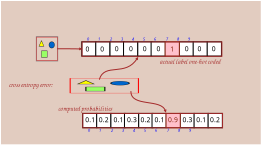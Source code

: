 <?xml version="1.0" encoding="UTF-8"?>
<dia:diagram xmlns:dia="http://www.lysator.liu.se/~alla/dia/">
  <dia:layer name="Arrière-plan" visible="true" connectable="true" active="true">
    <dia:object type="Standard - Box" version="0" id="O0">
      <dia:attribute name="obj_pos">
        <dia:point val="14.032,0.884"/>
      </dia:attribute>
      <dia:attribute name="obj_bb">
        <dia:rectangle val="13.982,0.834;26.971,7.999"/>
      </dia:attribute>
      <dia:attribute name="elem_corner">
        <dia:point val="14.032,0.884"/>
      </dia:attribute>
      <dia:attribute name="elem_width">
        <dia:real val="12.889"/>
      </dia:attribute>
      <dia:attribute name="elem_height">
        <dia:real val="7.066"/>
      </dia:attribute>
      <dia:attribute name="border_color">
        <dia:color val="#e2ccc0ff"/>
      </dia:attribute>
      <dia:attribute name="inner_color">
        <dia:color val="#e2ccc0ff"/>
      </dia:attribute>
      <dia:attribute name="show_background">
        <dia:boolean val="true"/>
      </dia:attribute>
    </dia:object>
    <dia:object type="Standard - Box" version="0" id="O1">
      <dia:attribute name="obj_pos">
        <dia:point val="22.891,2.874"/>
      </dia:attribute>
      <dia:attribute name="obj_bb">
        <dia:rectangle val="22.876,2.859;23.619,3.602"/>
      </dia:attribute>
      <dia:attribute name="elem_corner">
        <dia:point val="22.891,2.874"/>
      </dia:attribute>
      <dia:attribute name="elem_width">
        <dia:real val="0.713"/>
      </dia:attribute>
      <dia:attribute name="elem_height">
        <dia:real val="0.713"/>
      </dia:attribute>
      <dia:attribute name="border_width">
        <dia:real val="0.03"/>
      </dia:attribute>
      <dia:attribute name="show_background">
        <dia:boolean val="true"/>
      </dia:attribute>
      <dia:attribute name="aspect">
        <dia:enum val="2"/>
      </dia:attribute>
    </dia:object>
    <dia:object type="Standard - Image" version="0" id="O2">
      <dia:attribute name="obj_pos">
        <dia:point val="15.761,2.629"/>
      </dia:attribute>
      <dia:attribute name="obj_bb">
        <dia:rectangle val="15.741,2.609;16.824,3.838"/>
      </dia:attribute>
      <dia:attribute name="elem_corner">
        <dia:point val="15.761,2.629"/>
      </dia:attribute>
      <dia:attribute name="elem_width">
        <dia:real val="1.043"/>
      </dia:attribute>
      <dia:attribute name="elem_height">
        <dia:real val="1.19"/>
      </dia:attribute>
      <dia:attribute name="border_width">
        <dia:real val="0.02"/>
      </dia:attribute>
      <dia:attribute name="border_color">
        <dia:color val="#8a8787ff"/>
      </dia:attribute>
      <dia:attribute name="draw_border">
        <dia:boolean val="true"/>
      </dia:attribute>
      <dia:attribute name="keep_aspect">
        <dia:boolean val="true"/>
      </dia:attribute>
      <dia:attribute name="file">
        <dia:string>#/home/jlc/work/ENSAM/Math-Info/APP2_new/Cours/images/six.png#</dia:string>
      </dia:attribute>
    </dia:object>
    <dia:object type="Standard - Box" version="0" id="O3">
      <dia:attribute name="obj_pos">
        <dia:point val="18.02,2.874"/>
      </dia:attribute>
      <dia:attribute name="obj_bb">
        <dia:rectangle val="18.005,2.859;18.747,3.602"/>
      </dia:attribute>
      <dia:attribute name="elem_corner">
        <dia:point val="18.02,2.874"/>
      </dia:attribute>
      <dia:attribute name="elem_width">
        <dia:real val="0.713"/>
      </dia:attribute>
      <dia:attribute name="elem_height">
        <dia:real val="0.713"/>
      </dia:attribute>
      <dia:attribute name="border_width">
        <dia:real val="0.03"/>
      </dia:attribute>
      <dia:attribute name="show_background">
        <dia:boolean val="true"/>
      </dia:attribute>
      <dia:attribute name="aspect">
        <dia:enum val="2"/>
      </dia:attribute>
    </dia:object>
    <dia:object type="Standard - Text" version="1" id="O4">
      <dia:attribute name="obj_pos">
        <dia:point val="18.208,3.353"/>
      </dia:attribute>
      <dia:attribute name="obj_bb">
        <dia:rectangle val="18.208,3.039;18.423,3.433"/>
      </dia:attribute>
      <dia:attribute name="text">
        <dia:composite type="text">
          <dia:attribute name="string">
            <dia:string>#0#</dia:string>
          </dia:attribute>
          <dia:attribute name="font">
            <dia:font family="sans" style="0" name="Helvetica"/>
          </dia:attribute>
          <dia:attribute name="height">
            <dia:real val="0.423"/>
          </dia:attribute>
          <dia:attribute name="pos">
            <dia:point val="18.208,3.353"/>
          </dia:attribute>
          <dia:attribute name="color">
            <dia:color val="#000000ff"/>
          </dia:attribute>
          <dia:attribute name="alignment">
            <dia:enum val="0"/>
          </dia:attribute>
        </dia:composite>
      </dia:attribute>
      <dia:attribute name="valign">
        <dia:enum val="3"/>
      </dia:attribute>
    </dia:object>
    <dia:object type="Standard - Box" version="0" id="O5">
      <dia:attribute name="obj_pos">
        <dia:point val="18.72,2.874"/>
      </dia:attribute>
      <dia:attribute name="obj_bb">
        <dia:rectangle val="18.705,2.859;19.448,3.602"/>
      </dia:attribute>
      <dia:attribute name="elem_corner">
        <dia:point val="18.72,2.874"/>
      </dia:attribute>
      <dia:attribute name="elem_width">
        <dia:real val="0.713"/>
      </dia:attribute>
      <dia:attribute name="elem_height">
        <dia:real val="0.713"/>
      </dia:attribute>
      <dia:attribute name="border_width">
        <dia:real val="0.03"/>
      </dia:attribute>
      <dia:attribute name="show_background">
        <dia:boolean val="true"/>
      </dia:attribute>
      <dia:attribute name="aspect">
        <dia:enum val="2"/>
      </dia:attribute>
    </dia:object>
    <dia:object type="Standard - Box" version="0" id="O6">
      <dia:attribute name="obj_pos">
        <dia:point val="19.432,2.874"/>
      </dia:attribute>
      <dia:attribute name="obj_bb">
        <dia:rectangle val="19.417,2.859;20.16,3.602"/>
      </dia:attribute>
      <dia:attribute name="elem_corner">
        <dia:point val="19.432,2.874"/>
      </dia:attribute>
      <dia:attribute name="elem_width">
        <dia:real val="0.713"/>
      </dia:attribute>
      <dia:attribute name="elem_height">
        <dia:real val="0.713"/>
      </dia:attribute>
      <dia:attribute name="border_width">
        <dia:real val="0.03"/>
      </dia:attribute>
      <dia:attribute name="show_background">
        <dia:boolean val="true"/>
      </dia:attribute>
      <dia:attribute name="aspect">
        <dia:enum val="2"/>
      </dia:attribute>
    </dia:object>
    <dia:object type="Standard - Box" version="0" id="O7">
      <dia:attribute name="obj_pos">
        <dia:point val="20.109,2.874"/>
      </dia:attribute>
      <dia:attribute name="obj_bb">
        <dia:rectangle val="20.094,2.859;20.837,3.602"/>
      </dia:attribute>
      <dia:attribute name="elem_corner">
        <dia:point val="20.109,2.874"/>
      </dia:attribute>
      <dia:attribute name="elem_width">
        <dia:real val="0.713"/>
      </dia:attribute>
      <dia:attribute name="elem_height">
        <dia:real val="0.713"/>
      </dia:attribute>
      <dia:attribute name="border_width">
        <dia:real val="0.03"/>
      </dia:attribute>
      <dia:attribute name="show_background">
        <dia:boolean val="true"/>
      </dia:attribute>
      <dia:attribute name="aspect">
        <dia:enum val="2"/>
      </dia:attribute>
    </dia:object>
    <dia:object type="Standard - Box" version="0" id="O8">
      <dia:attribute name="obj_pos">
        <dia:point val="20.821,2.874"/>
      </dia:attribute>
      <dia:attribute name="obj_bb">
        <dia:rectangle val="20.806,2.859;21.549,3.602"/>
      </dia:attribute>
      <dia:attribute name="elem_corner">
        <dia:point val="20.821,2.874"/>
      </dia:attribute>
      <dia:attribute name="elem_width">
        <dia:real val="0.713"/>
      </dia:attribute>
      <dia:attribute name="elem_height">
        <dia:real val="0.713"/>
      </dia:attribute>
      <dia:attribute name="border_width">
        <dia:real val="0.03"/>
      </dia:attribute>
      <dia:attribute name="show_background">
        <dia:boolean val="true"/>
      </dia:attribute>
      <dia:attribute name="aspect">
        <dia:enum val="2"/>
      </dia:attribute>
    </dia:object>
    <dia:object type="Standard - Box" version="0" id="O9">
      <dia:attribute name="obj_pos">
        <dia:point val="21.487,2.874"/>
      </dia:attribute>
      <dia:attribute name="obj_bb">
        <dia:rectangle val="21.472,2.859;22.215,3.602"/>
      </dia:attribute>
      <dia:attribute name="elem_corner">
        <dia:point val="21.487,2.874"/>
      </dia:attribute>
      <dia:attribute name="elem_width">
        <dia:real val="0.713"/>
      </dia:attribute>
      <dia:attribute name="elem_height">
        <dia:real val="0.713"/>
      </dia:attribute>
      <dia:attribute name="border_width">
        <dia:real val="0.03"/>
      </dia:attribute>
      <dia:attribute name="show_background">
        <dia:boolean val="true"/>
      </dia:attribute>
      <dia:attribute name="aspect">
        <dia:enum val="2"/>
      </dia:attribute>
    </dia:object>
    <dia:object type="Standard - Box" version="0" id="O10">
      <dia:attribute name="obj_pos">
        <dia:point val="22.187,2.874"/>
      </dia:attribute>
      <dia:attribute name="obj_bb">
        <dia:rectangle val="22.172,2.859;22.915,3.602"/>
      </dia:attribute>
      <dia:attribute name="elem_corner">
        <dia:point val="22.187,2.874"/>
      </dia:attribute>
      <dia:attribute name="elem_width">
        <dia:real val="0.713"/>
      </dia:attribute>
      <dia:attribute name="elem_height">
        <dia:real val="0.713"/>
      </dia:attribute>
      <dia:attribute name="border_width">
        <dia:real val="0.03"/>
      </dia:attribute>
      <dia:attribute name="border_color">
        <dia:color val="#86250fff"/>
      </dia:attribute>
      <dia:attribute name="inner_color">
        <dia:color val="#ffc0cbff"/>
      </dia:attribute>
      <dia:attribute name="show_background">
        <dia:boolean val="true"/>
      </dia:attribute>
      <dia:attribute name="aspect">
        <dia:enum val="2"/>
      </dia:attribute>
    </dia:object>
    <dia:object type="Standard - Text" version="1" id="O11">
      <dia:attribute name="obj_pos">
        <dia:point val="22.444,3.353"/>
      </dia:attribute>
      <dia:attribute name="obj_bb">
        <dia:rectangle val="22.444,3.039;22.659,3.433"/>
      </dia:attribute>
      <dia:attribute name="text">
        <dia:composite type="text">
          <dia:attribute name="string">
            <dia:string>#1#</dia:string>
          </dia:attribute>
          <dia:attribute name="font">
            <dia:font family="sans" style="0" name="Helvetica"/>
          </dia:attribute>
          <dia:attribute name="height">
            <dia:real val="0.423"/>
          </dia:attribute>
          <dia:attribute name="pos">
            <dia:point val="22.444,3.353"/>
          </dia:attribute>
          <dia:attribute name="color">
            <dia:color val="#86250fff"/>
          </dia:attribute>
          <dia:attribute name="alignment">
            <dia:enum val="0"/>
          </dia:attribute>
        </dia:composite>
      </dia:attribute>
      <dia:attribute name="valign">
        <dia:enum val="3"/>
      </dia:attribute>
    </dia:object>
    <dia:object type="Standard - Box" version="0" id="O12">
      <dia:attribute name="obj_pos">
        <dia:point val="23.59,2.874"/>
      </dia:attribute>
      <dia:attribute name="obj_bb">
        <dia:rectangle val="23.575,2.859;24.318,3.602"/>
      </dia:attribute>
      <dia:attribute name="elem_corner">
        <dia:point val="23.59,2.874"/>
      </dia:attribute>
      <dia:attribute name="elem_width">
        <dia:real val="0.713"/>
      </dia:attribute>
      <dia:attribute name="elem_height">
        <dia:real val="0.713"/>
      </dia:attribute>
      <dia:attribute name="border_width">
        <dia:real val="0.03"/>
      </dia:attribute>
      <dia:attribute name="show_background">
        <dia:boolean val="true"/>
      </dia:attribute>
      <dia:attribute name="aspect">
        <dia:enum val="2"/>
      </dia:attribute>
    </dia:object>
    <dia:object type="Standard - Box" version="0" id="O13">
      <dia:attribute name="obj_pos">
        <dia:point val="24.291,2.874"/>
      </dia:attribute>
      <dia:attribute name="obj_bb">
        <dia:rectangle val="24.276,2.859;25.018,3.602"/>
      </dia:attribute>
      <dia:attribute name="elem_corner">
        <dia:point val="24.291,2.874"/>
      </dia:attribute>
      <dia:attribute name="elem_width">
        <dia:real val="0.713"/>
      </dia:attribute>
      <dia:attribute name="elem_height">
        <dia:real val="0.713"/>
      </dia:attribute>
      <dia:attribute name="border_width">
        <dia:real val="0.03"/>
      </dia:attribute>
      <dia:attribute name="show_background">
        <dia:boolean val="true"/>
      </dia:attribute>
      <dia:attribute name="aspect">
        <dia:enum val="2"/>
      </dia:attribute>
    </dia:object>
    <dia:object type="Standard - Box" version="0" id="O14">
      <dia:attribute name="obj_pos">
        <dia:point val="22.937,6.455"/>
      </dia:attribute>
      <dia:attribute name="obj_bb">
        <dia:rectangle val="22.922,6.44;23.665,7.183"/>
      </dia:attribute>
      <dia:attribute name="elem_corner">
        <dia:point val="22.937,6.455"/>
      </dia:attribute>
      <dia:attribute name="elem_width">
        <dia:real val="0.713"/>
      </dia:attribute>
      <dia:attribute name="elem_height">
        <dia:real val="0.713"/>
      </dia:attribute>
      <dia:attribute name="border_width">
        <dia:real val="0.03"/>
      </dia:attribute>
      <dia:attribute name="show_background">
        <dia:boolean val="true"/>
      </dia:attribute>
      <dia:attribute name="aspect">
        <dia:enum val="2"/>
      </dia:attribute>
    </dia:object>
    <dia:object type="Standard - Box" version="0" id="O15">
      <dia:attribute name="obj_pos">
        <dia:point val="18.065,6.455"/>
      </dia:attribute>
      <dia:attribute name="obj_bb">
        <dia:rectangle val="18.05,6.44;18.793,7.183"/>
      </dia:attribute>
      <dia:attribute name="elem_corner">
        <dia:point val="18.065,6.455"/>
      </dia:attribute>
      <dia:attribute name="elem_width">
        <dia:real val="0.713"/>
      </dia:attribute>
      <dia:attribute name="elem_height">
        <dia:real val="0.713"/>
      </dia:attribute>
      <dia:attribute name="border_width">
        <dia:real val="0.03"/>
      </dia:attribute>
      <dia:attribute name="show_background">
        <dia:boolean val="true"/>
      </dia:attribute>
      <dia:attribute name="aspect">
        <dia:enum val="2"/>
      </dia:attribute>
    </dia:object>
    <dia:object type="Standard - Box" version="0" id="O16">
      <dia:attribute name="obj_pos">
        <dia:point val="18.766,6.455"/>
      </dia:attribute>
      <dia:attribute name="obj_bb">
        <dia:rectangle val="18.751,6.44;19.494,7.183"/>
      </dia:attribute>
      <dia:attribute name="elem_corner">
        <dia:point val="18.766,6.455"/>
      </dia:attribute>
      <dia:attribute name="elem_width">
        <dia:real val="0.713"/>
      </dia:attribute>
      <dia:attribute name="elem_height">
        <dia:real val="0.713"/>
      </dia:attribute>
      <dia:attribute name="border_width">
        <dia:real val="0.03"/>
      </dia:attribute>
      <dia:attribute name="show_background">
        <dia:boolean val="true"/>
      </dia:attribute>
      <dia:attribute name="aspect">
        <dia:enum val="2"/>
      </dia:attribute>
    </dia:object>
    <dia:object type="Standard - Box" version="0" id="O17">
      <dia:attribute name="obj_pos">
        <dia:point val="19.477,6.455"/>
      </dia:attribute>
      <dia:attribute name="obj_bb">
        <dia:rectangle val="19.462,6.44;20.205,7.183"/>
      </dia:attribute>
      <dia:attribute name="elem_corner">
        <dia:point val="19.477,6.455"/>
      </dia:attribute>
      <dia:attribute name="elem_width">
        <dia:real val="0.713"/>
      </dia:attribute>
      <dia:attribute name="elem_height">
        <dia:real val="0.713"/>
      </dia:attribute>
      <dia:attribute name="border_width">
        <dia:real val="0.03"/>
      </dia:attribute>
      <dia:attribute name="show_background">
        <dia:boolean val="true"/>
      </dia:attribute>
      <dia:attribute name="aspect">
        <dia:enum val="2"/>
      </dia:attribute>
    </dia:object>
    <dia:object type="Standard - Box" version="0" id="O18">
      <dia:attribute name="obj_pos">
        <dia:point val="20.155,6.455"/>
      </dia:attribute>
      <dia:attribute name="obj_bb">
        <dia:rectangle val="20.14,6.44;20.883,7.183"/>
      </dia:attribute>
      <dia:attribute name="elem_corner">
        <dia:point val="20.155,6.455"/>
      </dia:attribute>
      <dia:attribute name="elem_width">
        <dia:real val="0.713"/>
      </dia:attribute>
      <dia:attribute name="elem_height">
        <dia:real val="0.713"/>
      </dia:attribute>
      <dia:attribute name="border_width">
        <dia:real val="0.03"/>
      </dia:attribute>
      <dia:attribute name="show_background">
        <dia:boolean val="true"/>
      </dia:attribute>
      <dia:attribute name="aspect">
        <dia:enum val="2"/>
      </dia:attribute>
    </dia:object>
    <dia:object type="Standard - Box" version="0" id="O19">
      <dia:attribute name="obj_pos">
        <dia:point val="20.867,6.455"/>
      </dia:attribute>
      <dia:attribute name="obj_bb">
        <dia:rectangle val="20.852,6.44;21.595,7.183"/>
      </dia:attribute>
      <dia:attribute name="elem_corner">
        <dia:point val="20.867,6.455"/>
      </dia:attribute>
      <dia:attribute name="elem_width">
        <dia:real val="0.713"/>
      </dia:attribute>
      <dia:attribute name="elem_height">
        <dia:real val="0.713"/>
      </dia:attribute>
      <dia:attribute name="border_width">
        <dia:real val="0.03"/>
      </dia:attribute>
      <dia:attribute name="show_background">
        <dia:boolean val="true"/>
      </dia:attribute>
      <dia:attribute name="aspect">
        <dia:enum val="2"/>
      </dia:attribute>
    </dia:object>
    <dia:object type="Standard - Box" version="0" id="O20">
      <dia:attribute name="obj_pos">
        <dia:point val="21.533,6.455"/>
      </dia:attribute>
      <dia:attribute name="obj_bb">
        <dia:rectangle val="21.518,6.44;22.261,7.183"/>
      </dia:attribute>
      <dia:attribute name="elem_corner">
        <dia:point val="21.533,6.455"/>
      </dia:attribute>
      <dia:attribute name="elem_width">
        <dia:real val="0.713"/>
      </dia:attribute>
      <dia:attribute name="elem_height">
        <dia:real val="0.713"/>
      </dia:attribute>
      <dia:attribute name="border_width">
        <dia:real val="0.03"/>
      </dia:attribute>
      <dia:attribute name="show_background">
        <dia:boolean val="true"/>
      </dia:attribute>
      <dia:attribute name="aspect">
        <dia:enum val="2"/>
      </dia:attribute>
    </dia:object>
    <dia:object type="Standard - Box" version="0" id="O21">
      <dia:attribute name="obj_pos">
        <dia:point val="22.233,6.455"/>
      </dia:attribute>
      <dia:attribute name="obj_bb">
        <dia:rectangle val="22.218,6.44;22.961,7.183"/>
      </dia:attribute>
      <dia:attribute name="elem_corner">
        <dia:point val="22.233,6.455"/>
      </dia:attribute>
      <dia:attribute name="elem_width">
        <dia:real val="0.713"/>
      </dia:attribute>
      <dia:attribute name="elem_height">
        <dia:real val="0.713"/>
      </dia:attribute>
      <dia:attribute name="border_width">
        <dia:real val="0.03"/>
      </dia:attribute>
      <dia:attribute name="border_color">
        <dia:color val="#86250fff"/>
      </dia:attribute>
      <dia:attribute name="inner_color">
        <dia:color val="#ffc0cbff"/>
      </dia:attribute>
      <dia:attribute name="show_background">
        <dia:boolean val="true"/>
      </dia:attribute>
      <dia:attribute name="aspect">
        <dia:enum val="2"/>
      </dia:attribute>
    </dia:object>
    <dia:object type="Standard - Box" version="0" id="O22">
      <dia:attribute name="obj_pos">
        <dia:point val="23.636,6.455"/>
      </dia:attribute>
      <dia:attribute name="obj_bb">
        <dia:rectangle val="23.621,6.44;24.364,7.183"/>
      </dia:attribute>
      <dia:attribute name="elem_corner">
        <dia:point val="23.636,6.455"/>
      </dia:attribute>
      <dia:attribute name="elem_width">
        <dia:real val="0.713"/>
      </dia:attribute>
      <dia:attribute name="elem_height">
        <dia:real val="0.713"/>
      </dia:attribute>
      <dia:attribute name="border_width">
        <dia:real val="0.03"/>
      </dia:attribute>
      <dia:attribute name="show_background">
        <dia:boolean val="true"/>
      </dia:attribute>
      <dia:attribute name="aspect">
        <dia:enum val="2"/>
      </dia:attribute>
    </dia:object>
    <dia:object type="Standard - Box" version="0" id="O23">
      <dia:attribute name="obj_pos">
        <dia:point val="24.337,6.455"/>
      </dia:attribute>
      <dia:attribute name="obj_bb">
        <dia:rectangle val="24.322,6.44;25.064,7.183"/>
      </dia:attribute>
      <dia:attribute name="elem_corner">
        <dia:point val="24.337,6.455"/>
      </dia:attribute>
      <dia:attribute name="elem_width">
        <dia:real val="0.713"/>
      </dia:attribute>
      <dia:attribute name="elem_height">
        <dia:real val="0.713"/>
      </dia:attribute>
      <dia:attribute name="border_width">
        <dia:real val="0.03"/>
      </dia:attribute>
      <dia:attribute name="show_background">
        <dia:boolean val="true"/>
      </dia:attribute>
      <dia:attribute name="aspect">
        <dia:enum val="2"/>
      </dia:attribute>
    </dia:object>
    <dia:object type="Standard - Text" version="1" id="O24">
      <dia:attribute name="obj_pos">
        <dia:point val="18.947,3.36"/>
      </dia:attribute>
      <dia:attribute name="obj_bb">
        <dia:rectangle val="18.947,3.046;19.162,3.44"/>
      </dia:attribute>
      <dia:attribute name="text">
        <dia:composite type="text">
          <dia:attribute name="string">
            <dia:string>#0#</dia:string>
          </dia:attribute>
          <dia:attribute name="font">
            <dia:font family="sans" style="0" name="Helvetica"/>
          </dia:attribute>
          <dia:attribute name="height">
            <dia:real val="0.423"/>
          </dia:attribute>
          <dia:attribute name="pos">
            <dia:point val="18.947,3.36"/>
          </dia:attribute>
          <dia:attribute name="color">
            <dia:color val="#000000ff"/>
          </dia:attribute>
          <dia:attribute name="alignment">
            <dia:enum val="0"/>
          </dia:attribute>
        </dia:composite>
      </dia:attribute>
      <dia:attribute name="valign">
        <dia:enum val="3"/>
      </dia:attribute>
    </dia:object>
    <dia:object type="Standard - Text" version="1" id="O25">
      <dia:attribute name="obj_pos">
        <dia:point val="19.67,3.349"/>
      </dia:attribute>
      <dia:attribute name="obj_bb">
        <dia:rectangle val="19.67,3.034;19.885,3.428"/>
      </dia:attribute>
      <dia:attribute name="text">
        <dia:composite type="text">
          <dia:attribute name="string">
            <dia:string>#0#</dia:string>
          </dia:attribute>
          <dia:attribute name="font">
            <dia:font family="sans" style="0" name="Helvetica"/>
          </dia:attribute>
          <dia:attribute name="height">
            <dia:real val="0.423"/>
          </dia:attribute>
          <dia:attribute name="pos">
            <dia:point val="19.67,3.349"/>
          </dia:attribute>
          <dia:attribute name="color">
            <dia:color val="#000000ff"/>
          </dia:attribute>
          <dia:attribute name="alignment">
            <dia:enum val="0"/>
          </dia:attribute>
        </dia:composite>
      </dia:attribute>
      <dia:attribute name="valign">
        <dia:enum val="3"/>
      </dia:attribute>
    </dia:object>
    <dia:object type="Standard - Text" version="1" id="O26">
      <dia:attribute name="obj_pos">
        <dia:point val="20.381,3.349"/>
      </dia:attribute>
      <dia:attribute name="obj_bb">
        <dia:rectangle val="20.381,3.034;20.596,3.428"/>
      </dia:attribute>
      <dia:attribute name="text">
        <dia:composite type="text">
          <dia:attribute name="string">
            <dia:string>#0#</dia:string>
          </dia:attribute>
          <dia:attribute name="font">
            <dia:font family="sans" style="0" name="Helvetica"/>
          </dia:attribute>
          <dia:attribute name="height">
            <dia:real val="0.423"/>
          </dia:attribute>
          <dia:attribute name="pos">
            <dia:point val="20.381,3.349"/>
          </dia:attribute>
          <dia:attribute name="color">
            <dia:color val="#000000ff"/>
          </dia:attribute>
          <dia:attribute name="alignment">
            <dia:enum val="0"/>
          </dia:attribute>
        </dia:composite>
      </dia:attribute>
      <dia:attribute name="valign">
        <dia:enum val="3"/>
      </dia:attribute>
    </dia:object>
    <dia:object type="Standard - Text" version="1" id="O27">
      <dia:attribute name="obj_pos">
        <dia:point val="21.07,3.349"/>
      </dia:attribute>
      <dia:attribute name="obj_bb">
        <dia:rectangle val="21.07,3.034;21.285,3.428"/>
      </dia:attribute>
      <dia:attribute name="text">
        <dia:composite type="text">
          <dia:attribute name="string">
            <dia:string>#0#</dia:string>
          </dia:attribute>
          <dia:attribute name="font">
            <dia:font family="sans" style="0" name="Helvetica"/>
          </dia:attribute>
          <dia:attribute name="height">
            <dia:real val="0.423"/>
          </dia:attribute>
          <dia:attribute name="pos">
            <dia:point val="21.07,3.349"/>
          </dia:attribute>
          <dia:attribute name="color">
            <dia:color val="#000000ff"/>
          </dia:attribute>
          <dia:attribute name="alignment">
            <dia:enum val="0"/>
          </dia:attribute>
        </dia:composite>
      </dia:attribute>
      <dia:attribute name="valign">
        <dia:enum val="3"/>
      </dia:attribute>
    </dia:object>
    <dia:object type="Standard - Text" version="1" id="O28">
      <dia:attribute name="obj_pos">
        <dia:point val="21.759,3.349"/>
      </dia:attribute>
      <dia:attribute name="obj_bb">
        <dia:rectangle val="21.759,3.034;21.974,3.428"/>
      </dia:attribute>
      <dia:attribute name="text">
        <dia:composite type="text">
          <dia:attribute name="string">
            <dia:string>#0#</dia:string>
          </dia:attribute>
          <dia:attribute name="font">
            <dia:font family="sans" style="0" name="Helvetica"/>
          </dia:attribute>
          <dia:attribute name="height">
            <dia:real val="0.423"/>
          </dia:attribute>
          <dia:attribute name="pos">
            <dia:point val="21.759,3.349"/>
          </dia:attribute>
          <dia:attribute name="color">
            <dia:color val="#000000ff"/>
          </dia:attribute>
          <dia:attribute name="alignment">
            <dia:enum val="0"/>
          </dia:attribute>
        </dia:composite>
      </dia:attribute>
      <dia:attribute name="valign">
        <dia:enum val="3"/>
      </dia:attribute>
    </dia:object>
    <dia:object type="Standard - Text" version="1" id="O29">
      <dia:attribute name="obj_pos">
        <dia:point val="23.17,3.349"/>
      </dia:attribute>
      <dia:attribute name="obj_bb">
        <dia:rectangle val="23.17,3.034;23.385,3.428"/>
      </dia:attribute>
      <dia:attribute name="text">
        <dia:composite type="text">
          <dia:attribute name="string">
            <dia:string>#0#</dia:string>
          </dia:attribute>
          <dia:attribute name="font">
            <dia:font family="sans" style="0" name="Helvetica"/>
          </dia:attribute>
          <dia:attribute name="height">
            <dia:real val="0.423"/>
          </dia:attribute>
          <dia:attribute name="pos">
            <dia:point val="23.17,3.349"/>
          </dia:attribute>
          <dia:attribute name="color">
            <dia:color val="#000000ff"/>
          </dia:attribute>
          <dia:attribute name="alignment">
            <dia:enum val="0"/>
          </dia:attribute>
        </dia:composite>
      </dia:attribute>
      <dia:attribute name="valign">
        <dia:enum val="3"/>
      </dia:attribute>
    </dia:object>
    <dia:object type="Standard - Text" version="1" id="O30">
      <dia:attribute name="obj_pos">
        <dia:point val="23.813,3.349"/>
      </dia:attribute>
      <dia:attribute name="obj_bb">
        <dia:rectangle val="23.813,3.034;24.028,3.428"/>
      </dia:attribute>
      <dia:attribute name="text">
        <dia:composite type="text">
          <dia:attribute name="string">
            <dia:string>#0#</dia:string>
          </dia:attribute>
          <dia:attribute name="font">
            <dia:font family="sans" style="0" name="Helvetica"/>
          </dia:attribute>
          <dia:attribute name="height">
            <dia:real val="0.423"/>
          </dia:attribute>
          <dia:attribute name="pos">
            <dia:point val="23.813,3.349"/>
          </dia:attribute>
          <dia:attribute name="color">
            <dia:color val="#000000ff"/>
          </dia:attribute>
          <dia:attribute name="alignment">
            <dia:enum val="0"/>
          </dia:attribute>
        </dia:composite>
      </dia:attribute>
      <dia:attribute name="valign">
        <dia:enum val="3"/>
      </dia:attribute>
    </dia:object>
    <dia:object type="Standard - Text" version="1" id="O31">
      <dia:attribute name="obj_pos">
        <dia:point val="24.525,3.349"/>
      </dia:attribute>
      <dia:attribute name="obj_bb">
        <dia:rectangle val="24.525,3.034;24.74,3.428"/>
      </dia:attribute>
      <dia:attribute name="text">
        <dia:composite type="text">
          <dia:attribute name="string">
            <dia:string>#0#</dia:string>
          </dia:attribute>
          <dia:attribute name="font">
            <dia:font family="sans" style="0" name="Helvetica"/>
          </dia:attribute>
          <dia:attribute name="height">
            <dia:real val="0.423"/>
          </dia:attribute>
          <dia:attribute name="pos">
            <dia:point val="24.525,3.349"/>
          </dia:attribute>
          <dia:attribute name="color">
            <dia:color val="#000000ff"/>
          </dia:attribute>
          <dia:attribute name="alignment">
            <dia:enum val="0"/>
          </dia:attribute>
        </dia:composite>
      </dia:attribute>
      <dia:attribute name="valign">
        <dia:enum val="3"/>
      </dia:attribute>
    </dia:object>
    <dia:object type="Standard - Text" version="1" id="O32">
      <dia:attribute name="obj_pos">
        <dia:point val="18.191,6.896"/>
      </dia:attribute>
      <dia:attribute name="obj_bb">
        <dia:rectangle val="18.191,6.581;18.728,6.976"/>
      </dia:attribute>
      <dia:attribute name="text">
        <dia:composite type="text">
          <dia:attribute name="string">
            <dia:string>#0.1#</dia:string>
          </dia:attribute>
          <dia:attribute name="font">
            <dia:font family="sans" style="0" name="Helvetica"/>
          </dia:attribute>
          <dia:attribute name="height">
            <dia:real val="0.423"/>
          </dia:attribute>
          <dia:attribute name="pos">
            <dia:point val="18.191,6.896"/>
          </dia:attribute>
          <dia:attribute name="color">
            <dia:color val="#000000ff"/>
          </dia:attribute>
          <dia:attribute name="alignment">
            <dia:enum val="0"/>
          </dia:attribute>
        </dia:composite>
      </dia:attribute>
      <dia:attribute name="valign">
        <dia:enum val="3"/>
      </dia:attribute>
    </dia:object>
    <dia:object type="Standard - Text" version="1" id="O33">
      <dia:attribute name="obj_pos">
        <dia:point val="19.612,6.896"/>
      </dia:attribute>
      <dia:attribute name="obj_bb">
        <dia:rectangle val="19.612,6.581;20.15,6.976"/>
      </dia:attribute>
      <dia:attribute name="text">
        <dia:composite type="text">
          <dia:attribute name="string">
            <dia:string>#0.1#</dia:string>
          </dia:attribute>
          <dia:attribute name="font">
            <dia:font family="sans" style="0" name="Helvetica"/>
          </dia:attribute>
          <dia:attribute name="height">
            <dia:real val="0.423"/>
          </dia:attribute>
          <dia:attribute name="pos">
            <dia:point val="19.612,6.896"/>
          </dia:attribute>
          <dia:attribute name="color">
            <dia:color val="#000000ff"/>
          </dia:attribute>
          <dia:attribute name="alignment">
            <dia:enum val="0"/>
          </dia:attribute>
        </dia:composite>
      </dia:attribute>
      <dia:attribute name="valign">
        <dia:enum val="3"/>
      </dia:attribute>
    </dia:object>
    <dia:object type="Standard - Text" version="1" id="O34">
      <dia:attribute name="obj_pos">
        <dia:point val="18.867,6.896"/>
      </dia:attribute>
      <dia:attribute name="obj_bb">
        <dia:rectangle val="18.867,6.581;19.405,6.976"/>
      </dia:attribute>
      <dia:attribute name="text">
        <dia:composite type="text">
          <dia:attribute name="string">
            <dia:string>#0.2#</dia:string>
          </dia:attribute>
          <dia:attribute name="font">
            <dia:font family="sans" style="0" name="Helvetica"/>
          </dia:attribute>
          <dia:attribute name="height">
            <dia:real val="0.423"/>
          </dia:attribute>
          <dia:attribute name="pos">
            <dia:point val="18.867,6.896"/>
          </dia:attribute>
          <dia:attribute name="color">
            <dia:color val="#000000ff"/>
          </dia:attribute>
          <dia:attribute name="alignment">
            <dia:enum val="0"/>
          </dia:attribute>
        </dia:composite>
      </dia:attribute>
      <dia:attribute name="valign">
        <dia:enum val="3"/>
      </dia:attribute>
    </dia:object>
    <dia:object type="Standard - Text" version="1" id="O35">
      <dia:attribute name="obj_pos">
        <dia:point val="20.277,6.896"/>
      </dia:attribute>
      <dia:attribute name="obj_bb">
        <dia:rectangle val="20.277,6.581;20.815,6.976"/>
      </dia:attribute>
      <dia:attribute name="text">
        <dia:composite type="text">
          <dia:attribute name="string">
            <dia:string>#0.3#</dia:string>
          </dia:attribute>
          <dia:attribute name="font">
            <dia:font family="sans" style="0" name="Helvetica"/>
          </dia:attribute>
          <dia:attribute name="height">
            <dia:real val="0.423"/>
          </dia:attribute>
          <dia:attribute name="pos">
            <dia:point val="20.277,6.896"/>
          </dia:attribute>
          <dia:attribute name="color">
            <dia:color val="#000000ff"/>
          </dia:attribute>
          <dia:attribute name="alignment">
            <dia:enum val="0"/>
          </dia:attribute>
        </dia:composite>
      </dia:attribute>
      <dia:attribute name="valign">
        <dia:enum val="3"/>
      </dia:attribute>
    </dia:object>
    <dia:object type="Standard - Text" version="1" id="O36">
      <dia:attribute name="obj_pos">
        <dia:point val="23.051,6.891"/>
      </dia:attribute>
      <dia:attribute name="obj_bb">
        <dia:rectangle val="23.051,6.576;23.588,6.971"/>
      </dia:attribute>
      <dia:attribute name="text">
        <dia:composite type="text">
          <dia:attribute name="string">
            <dia:string>#0.3#</dia:string>
          </dia:attribute>
          <dia:attribute name="font">
            <dia:font family="sans" style="0" name="Helvetica"/>
          </dia:attribute>
          <dia:attribute name="height">
            <dia:real val="0.423"/>
          </dia:attribute>
          <dia:attribute name="pos">
            <dia:point val="23.051,6.891"/>
          </dia:attribute>
          <dia:attribute name="color">
            <dia:color val="#000000ff"/>
          </dia:attribute>
          <dia:attribute name="alignment">
            <dia:enum val="0"/>
          </dia:attribute>
        </dia:composite>
      </dia:attribute>
      <dia:attribute name="valign">
        <dia:enum val="3"/>
      </dia:attribute>
    </dia:object>
    <dia:object type="Standard - Text" version="1" id="O37">
      <dia:attribute name="obj_pos">
        <dia:point val="20.953,6.891"/>
      </dia:attribute>
      <dia:attribute name="obj_bb">
        <dia:rectangle val="20.953,6.576;21.491,6.971"/>
      </dia:attribute>
      <dia:attribute name="text">
        <dia:composite type="text">
          <dia:attribute name="string">
            <dia:string>#0.2#</dia:string>
          </dia:attribute>
          <dia:attribute name="font">
            <dia:font family="sans" style="0" name="Helvetica"/>
          </dia:attribute>
          <dia:attribute name="height">
            <dia:real val="0.423"/>
          </dia:attribute>
          <dia:attribute name="pos">
            <dia:point val="20.953,6.891"/>
          </dia:attribute>
          <dia:attribute name="color">
            <dia:color val="#000000ff"/>
          </dia:attribute>
          <dia:attribute name="alignment">
            <dia:enum val="0"/>
          </dia:attribute>
        </dia:composite>
      </dia:attribute>
      <dia:attribute name="valign">
        <dia:enum val="3"/>
      </dia:attribute>
    </dia:object>
    <dia:object type="Standard - Text" version="1" id="O38">
      <dia:attribute name="obj_pos">
        <dia:point val="21.653,6.891"/>
      </dia:attribute>
      <dia:attribute name="obj_bb">
        <dia:rectangle val="21.653,6.576;22.19,6.971"/>
      </dia:attribute>
      <dia:attribute name="text">
        <dia:composite type="text">
          <dia:attribute name="string">
            <dia:string>#0.1#</dia:string>
          </dia:attribute>
          <dia:attribute name="font">
            <dia:font family="sans" style="0" name="Helvetica"/>
          </dia:attribute>
          <dia:attribute name="height">
            <dia:real val="0.423"/>
          </dia:attribute>
          <dia:attribute name="pos">
            <dia:point val="21.653,6.891"/>
          </dia:attribute>
          <dia:attribute name="color">
            <dia:color val="#000000ff"/>
          </dia:attribute>
          <dia:attribute name="alignment">
            <dia:enum val="0"/>
          </dia:attribute>
        </dia:composite>
      </dia:attribute>
      <dia:attribute name="valign">
        <dia:enum val="3"/>
      </dia:attribute>
    </dia:object>
    <dia:object type="Standard - Text" version="1" id="O39">
      <dia:attribute name="obj_pos">
        <dia:point val="23.739,6.891"/>
      </dia:attribute>
      <dia:attribute name="obj_bb">
        <dia:rectangle val="23.739,6.576;24.276,6.971"/>
      </dia:attribute>
      <dia:attribute name="text">
        <dia:composite type="text">
          <dia:attribute name="string">
            <dia:string>#0.1#</dia:string>
          </dia:attribute>
          <dia:attribute name="font">
            <dia:font family="sans" style="0" name="Helvetica"/>
          </dia:attribute>
          <dia:attribute name="height">
            <dia:real val="0.423"/>
          </dia:attribute>
          <dia:attribute name="pos">
            <dia:point val="23.739,6.891"/>
          </dia:attribute>
          <dia:attribute name="color">
            <dia:color val="#000000ff"/>
          </dia:attribute>
          <dia:attribute name="alignment">
            <dia:enum val="0"/>
          </dia:attribute>
        </dia:composite>
      </dia:attribute>
      <dia:attribute name="valign">
        <dia:enum val="3"/>
      </dia:attribute>
    </dia:object>
    <dia:object type="Standard - Text" version="1" id="O40">
      <dia:attribute name="obj_pos">
        <dia:point val="24.438,6.896"/>
      </dia:attribute>
      <dia:attribute name="obj_bb">
        <dia:rectangle val="24.438,6.581;24.976,6.976"/>
      </dia:attribute>
      <dia:attribute name="text">
        <dia:composite type="text">
          <dia:attribute name="string">
            <dia:string>#0.2#</dia:string>
          </dia:attribute>
          <dia:attribute name="font">
            <dia:font family="sans" style="0" name="Helvetica"/>
          </dia:attribute>
          <dia:attribute name="height">
            <dia:real val="0.423"/>
          </dia:attribute>
          <dia:attribute name="pos">
            <dia:point val="24.438,6.896"/>
          </dia:attribute>
          <dia:attribute name="color">
            <dia:color val="#000000ff"/>
          </dia:attribute>
          <dia:attribute name="alignment">
            <dia:enum val="0"/>
          </dia:attribute>
        </dia:composite>
      </dia:attribute>
      <dia:attribute name="valign">
        <dia:enum val="3"/>
      </dia:attribute>
    </dia:object>
    <dia:object type="Standard - Text" version="1" id="O41">
      <dia:attribute name="obj_pos">
        <dia:point val="22.33,6.896"/>
      </dia:attribute>
      <dia:attribute name="obj_bb">
        <dia:rectangle val="22.33,6.581;22.867,6.976"/>
      </dia:attribute>
      <dia:attribute name="text">
        <dia:composite type="text">
          <dia:attribute name="string">
            <dia:string>#0.9#</dia:string>
          </dia:attribute>
          <dia:attribute name="font">
            <dia:font family="sans" style="0" name="Helvetica"/>
          </dia:attribute>
          <dia:attribute name="height">
            <dia:real val="0.423"/>
          </dia:attribute>
          <dia:attribute name="pos">
            <dia:point val="22.33,6.896"/>
          </dia:attribute>
          <dia:attribute name="color">
            <dia:color val="#86250fff"/>
          </dia:attribute>
          <dia:attribute name="alignment">
            <dia:enum val="0"/>
          </dia:attribute>
        </dia:composite>
      </dia:attribute>
      <dia:attribute name="valign">
        <dia:enum val="3"/>
      </dia:attribute>
    </dia:object>
    <dia:object type="Standard - Text" version="1" id="O42">
      <dia:attribute name="obj_pos">
        <dia:point val="16.835,6.319"/>
      </dia:attribute>
      <dia:attribute name="obj_bb">
        <dia:rectangle val="16.835,5.946;20.43,6.417"/>
      </dia:attribute>
      <dia:attribute name="text">
        <dia:composite type="text">
          <dia:attribute name="string">
            <dia:string>#computed probabilities#</dia:string>
          </dia:attribute>
          <dia:attribute name="font">
            <dia:font family="Comic Sans MS" style="0" name="Courier"/>
          </dia:attribute>
          <dia:attribute name="height">
            <dia:real val="0.423"/>
          </dia:attribute>
          <dia:attribute name="pos">
            <dia:point val="16.835,6.319"/>
          </dia:attribute>
          <dia:attribute name="color">
            <dia:color val="#a52a2aff"/>
          </dia:attribute>
          <dia:attribute name="alignment">
            <dia:enum val="0"/>
          </dia:attribute>
        </dia:composite>
      </dia:attribute>
      <dia:attribute name="valign">
        <dia:enum val="3"/>
      </dia:attribute>
    </dia:object>
    <dia:object type="Standard - Text" version="1" id="O43">
      <dia:attribute name="obj_pos">
        <dia:point val="18.278,2.804"/>
      </dia:attribute>
      <dia:attribute name="obj_bb">
        <dia:rectangle val="18.278,2.621;24.716,2.851"/>
      </dia:attribute>
      <dia:attribute name="text">
        <dia:composite type="text">
          <dia:attribute name="string">
            <dia:string>#0         1          2         3         4         5         6          7         8         9#</dia:string>
          </dia:attribute>
          <dia:attribute name="font">
            <dia:font family="sans" style="8" name="Helvetica-Oblique"/>
          </dia:attribute>
          <dia:attribute name="height">
            <dia:real val="0.247"/>
          </dia:attribute>
          <dia:attribute name="pos">
            <dia:point val="18.278,2.804"/>
          </dia:attribute>
          <dia:attribute name="color">
            <dia:color val="#0000ffff"/>
          </dia:attribute>
          <dia:attribute name="alignment">
            <dia:enum val="0"/>
          </dia:attribute>
        </dia:composite>
      </dia:attribute>
      <dia:attribute name="valign">
        <dia:enum val="3"/>
      </dia:attribute>
    </dia:object>
    <dia:object type="Standard - Text" version="1" id="O44">
      <dia:attribute name="obj_pos">
        <dia:point val="20.476,4.416"/>
      </dia:attribute>
      <dia:attribute name="obj_bb">
        <dia:rectangle val="20.476,3.822;20.476,4.567"/>
      </dia:attribute>
      <dia:attribute name="text">
        <dia:composite type="text">
          <dia:attribute name="string">
            <dia:string>##</dia:string>
          </dia:attribute>
          <dia:attribute name="font">
            <dia:font family="sans" style="0" name="Helvetica"/>
          </dia:attribute>
          <dia:attribute name="height">
            <dia:real val="0.8"/>
          </dia:attribute>
          <dia:attribute name="pos">
            <dia:point val="20.476,4.416"/>
          </dia:attribute>
          <dia:attribute name="color">
            <dia:color val="#000000ff"/>
          </dia:attribute>
          <dia:attribute name="alignment">
            <dia:enum val="0"/>
          </dia:attribute>
        </dia:composite>
      </dia:attribute>
      <dia:attribute name="valign">
        <dia:enum val="3"/>
      </dia:attribute>
      <dia:connections>
        <dia:connection handle="0" to="O0" connection="8"/>
      </dia:connections>
    </dia:object>
    <dia:object type="Standard - Text" version="1" id="O45">
      <dia:attribute name="obj_pos">
        <dia:point val="18.336,7.374"/>
      </dia:attribute>
      <dia:attribute name="obj_bb">
        <dia:rectangle val="18.336,7.191;24.773,7.421"/>
      </dia:attribute>
      <dia:attribute name="text">
        <dia:composite type="text">
          <dia:attribute name="string">
            <dia:string>#0         1          2         3         4         5         6          7         8         9#</dia:string>
          </dia:attribute>
          <dia:attribute name="font">
            <dia:font family="sans" style="8" name="Helvetica-Oblique"/>
          </dia:attribute>
          <dia:attribute name="height">
            <dia:real val="0.247"/>
          </dia:attribute>
          <dia:attribute name="pos">
            <dia:point val="18.336,7.374"/>
          </dia:attribute>
          <dia:attribute name="color">
            <dia:color val="#0000ffff"/>
          </dia:attribute>
          <dia:attribute name="alignment">
            <dia:enum val="0"/>
          </dia:attribute>
        </dia:composite>
      </dia:attribute>
      <dia:attribute name="valign">
        <dia:enum val="3"/>
      </dia:attribute>
    </dia:object>
    <dia:object type="Standard - Text" version="1" id="O46">
      <dia:attribute name="obj_pos">
        <dia:point val="21.904,3.973"/>
      </dia:attribute>
      <dia:attribute name="obj_bb">
        <dia:rectangle val="21.904,3.6;26.044,4.072"/>
      </dia:attribute>
      <dia:attribute name="text">
        <dia:composite type="text">
          <dia:attribute name="string">
            <dia:string>#actual label one-hot coded#</dia:string>
          </dia:attribute>
          <dia:attribute name="font">
            <dia:font family="Comic Sans MS" style="0" name="Courier"/>
          </dia:attribute>
          <dia:attribute name="height">
            <dia:real val="0.423"/>
          </dia:attribute>
          <dia:attribute name="pos">
            <dia:point val="21.904,3.973"/>
          </dia:attribute>
          <dia:attribute name="color">
            <dia:color val="#a52a2aff"/>
          </dia:attribute>
          <dia:attribute name="alignment">
            <dia:enum val="0"/>
          </dia:attribute>
        </dia:composite>
      </dia:attribute>
      <dia:attribute name="valign">
        <dia:enum val="3"/>
      </dia:attribute>
    </dia:object>
    <dia:object type="Standard - Image" version="0" id="O47">
      <dia:attribute name="obj_pos">
        <dia:point val="17.414,4.693"/>
      </dia:attribute>
      <dia:attribute name="obj_bb">
        <dia:rectangle val="17.414,4.693;20.881,5.442"/>
      </dia:attribute>
      <dia:attribute name="elem_corner">
        <dia:point val="17.414,4.693"/>
      </dia:attribute>
      <dia:attribute name="elem_width">
        <dia:real val="3.467"/>
      </dia:attribute>
      <dia:attribute name="elem_height">
        <dia:real val="0.75"/>
      </dia:attribute>
      <dia:attribute name="border_color">
        <dia:color val="#e2ccc0ff"/>
      </dia:attribute>
      <dia:attribute name="draw_border">
        <dia:boolean val="false"/>
      </dia:attribute>
      <dia:attribute name="keep_aspect">
        <dia:boolean val="true"/>
      </dia:attribute>
      <dia:attribute name="file">
        <dia:string>#/home/jlc/work/ENSAM/Math-Info/APP2_new/Cours/images/CrossEntropy-eq.png#</dia:string>
      </dia:attribute>
    </dia:object>
    <dia:object type="Standard - BezierLine" version="0" id="O48">
      <dia:attribute name="obj_pos">
        <dia:point val="18.904,4.749"/>
      </dia:attribute>
      <dia:attribute name="obj_bb">
        <dia:rectangle val="18.885,3.647;20.831,4.768"/>
      </dia:attribute>
      <dia:attribute name="bez_points">
        <dia:point val="18.904,4.749"/>
        <dia:point val="19.166,3.896"/>
        <dia:point val="20.216,4.646"/>
        <dia:point val="20.828,3.647"/>
      </dia:attribute>
      <dia:attribute name="corner_types">
        <dia:enum val="0"/>
        <dia:enum val="0"/>
      </dia:attribute>
      <dia:attribute name="line_color">
        <dia:color val="#a52a2aff"/>
      </dia:attribute>
      <dia:attribute name="line_width">
        <dia:real val="0.03"/>
      </dia:attribute>
      <dia:attribute name="line_join">
        <dia:enum val="1"/>
      </dia:attribute>
      <dia:attribute name="line_caps">
        <dia:enum val="1"/>
      </dia:attribute>
      <dia:attribute name="end_arrow">
        <dia:enum val="1"/>
      </dia:attribute>
      <dia:attribute name="end_arrow_length">
        <dia:real val="0.1"/>
      </dia:attribute>
      <dia:attribute name="end_arrow_width">
        <dia:real val="0.1"/>
      </dia:attribute>
    </dia:object>
    <dia:object type="Standard - BezierLine" version="0" id="O49">
      <dia:attribute name="obj_pos">
        <dia:point val="20.478,5.358"/>
      </dia:attribute>
      <dia:attribute name="obj_bb">
        <dia:rectangle val="20.463,5.343;22.251,6.398"/>
      </dia:attribute>
      <dia:attribute name="bez_points">
        <dia:point val="20.478,5.358"/>
        <dia:point val="20.478,6.158"/>
        <dia:point val="22.021,5.698"/>
        <dia:point val="22.221,6.398"/>
      </dia:attribute>
      <dia:attribute name="corner_types">
        <dia:enum val="0"/>
        <dia:enum val="0"/>
      </dia:attribute>
      <dia:attribute name="line_color">
        <dia:color val="#a52a2aff"/>
      </dia:attribute>
      <dia:attribute name="line_width">
        <dia:real val="0.03"/>
      </dia:attribute>
      <dia:attribute name="line_join">
        <dia:enum val="1"/>
      </dia:attribute>
      <dia:attribute name="line_caps">
        <dia:enum val="1"/>
      </dia:attribute>
      <dia:attribute name="end_arrow">
        <dia:enum val="1"/>
      </dia:attribute>
      <dia:attribute name="end_arrow_length">
        <dia:real val="0.1"/>
      </dia:attribute>
      <dia:attribute name="end_arrow_width">
        <dia:real val="0.1"/>
      </dia:attribute>
    </dia:object>
    <dia:object type="Standard - Box" version="0" id="O50">
      <dia:attribute name="obj_pos">
        <dia:point val="18.07,6.454"/>
      </dia:attribute>
      <dia:attribute name="obj_bb">
        <dia:rectangle val="18.05,6.434;25.08,7.196"/>
      </dia:attribute>
      <dia:attribute name="elem_corner">
        <dia:point val="18.07,6.454"/>
      </dia:attribute>
      <dia:attribute name="elem_width">
        <dia:real val="6.99"/>
      </dia:attribute>
      <dia:attribute name="elem_height">
        <dia:real val="0.721"/>
      </dia:attribute>
      <dia:attribute name="border_width">
        <dia:real val="0.04"/>
      </dia:attribute>
      <dia:attribute name="border_color">
        <dia:color val="#a52a2aff"/>
      </dia:attribute>
      <dia:attribute name="inner_color">
        <dia:color val="#000000ff"/>
      </dia:attribute>
      <dia:attribute name="show_background">
        <dia:boolean val="false"/>
      </dia:attribute>
    </dia:object>
    <dia:object type="Standard - Box" version="0" id="O51">
      <dia:attribute name="obj_pos">
        <dia:point val="18.035,2.879"/>
      </dia:attribute>
      <dia:attribute name="obj_bb">
        <dia:rectangle val="18.015,2.859;25.044,3.621"/>
      </dia:attribute>
      <dia:attribute name="elem_corner">
        <dia:point val="18.035,2.879"/>
      </dia:attribute>
      <dia:attribute name="elem_width">
        <dia:real val="6.99"/>
      </dia:attribute>
      <dia:attribute name="elem_height">
        <dia:real val="0.721"/>
      </dia:attribute>
      <dia:attribute name="border_width">
        <dia:real val="0.04"/>
      </dia:attribute>
      <dia:attribute name="border_color">
        <dia:color val="#a52a2aff"/>
      </dia:attribute>
      <dia:attribute name="inner_color">
        <dia:color val="#000000ff"/>
      </dia:attribute>
      <dia:attribute name="show_background">
        <dia:boolean val="false"/>
      </dia:attribute>
    </dia:object>
    <dia:object type="Standard - BezierLine" version="0" id="O52">
      <dia:attribute name="obj_pos">
        <dia:point val="16.804,3.224"/>
      </dia:attribute>
      <dia:attribute name="obj_bb">
        <dia:rectangle val="16.789,3.155;18.02,3.303"/>
      </dia:attribute>
      <dia:attribute name="bez_points">
        <dia:point val="16.804,3.224"/>
        <dia:point val="17.63,3.222"/>
        <dia:point val="17.086,3.222"/>
        <dia:point val="18.02,3.23"/>
      </dia:attribute>
      <dia:attribute name="corner_types">
        <dia:enum val="0"/>
        <dia:enum val="0"/>
      </dia:attribute>
      <dia:attribute name="line_color">
        <dia:color val="#a52a2aff"/>
      </dia:attribute>
      <dia:attribute name="line_width">
        <dia:real val="0.03"/>
      </dia:attribute>
      <dia:attribute name="line_join">
        <dia:enum val="1"/>
      </dia:attribute>
      <dia:attribute name="line_caps">
        <dia:enum val="1"/>
      </dia:attribute>
      <dia:attribute name="end_arrow">
        <dia:enum val="1"/>
      </dia:attribute>
      <dia:attribute name="end_arrow_length">
        <dia:real val="0.1"/>
      </dia:attribute>
      <dia:attribute name="end_arrow_width">
        <dia:real val="0.1"/>
      </dia:attribute>
      <dia:connections>
        <dia:connection handle="0" to="O2" connection="4"/>
        <dia:connection handle="3" to="O3" connection="3"/>
      </dia:connections>
    </dia:object>
    <dia:object type="Standard - Text" version="1" id="O53">
      <dia:attribute name="obj_pos">
        <dia:point val="14.37,5.135"/>
      </dia:attribute>
      <dia:attribute name="obj_bb">
        <dia:rectangle val="14.37,4.761;17.585,5.233"/>
      </dia:attribute>
      <dia:attribute name="text">
        <dia:composite type="text">
          <dia:attribute name="string">
            <dia:string>#cross entropy error:#</dia:string>
          </dia:attribute>
          <dia:attribute name="font">
            <dia:font family="Comic Sans MS" style="0" name="Courier"/>
          </dia:attribute>
          <dia:attribute name="height">
            <dia:real val="0.423"/>
          </dia:attribute>
          <dia:attribute name="pos">
            <dia:point val="14.37,5.135"/>
          </dia:attribute>
          <dia:attribute name="color">
            <dia:color val="#a52a2aff"/>
          </dia:attribute>
          <dia:attribute name="alignment">
            <dia:enum val="0"/>
          </dia:attribute>
        </dia:composite>
      </dia:attribute>
      <dia:attribute name="valign">
        <dia:enum val="3"/>
      </dia:attribute>
    </dia:object>
  </dia:layer>
</dia:diagram>
